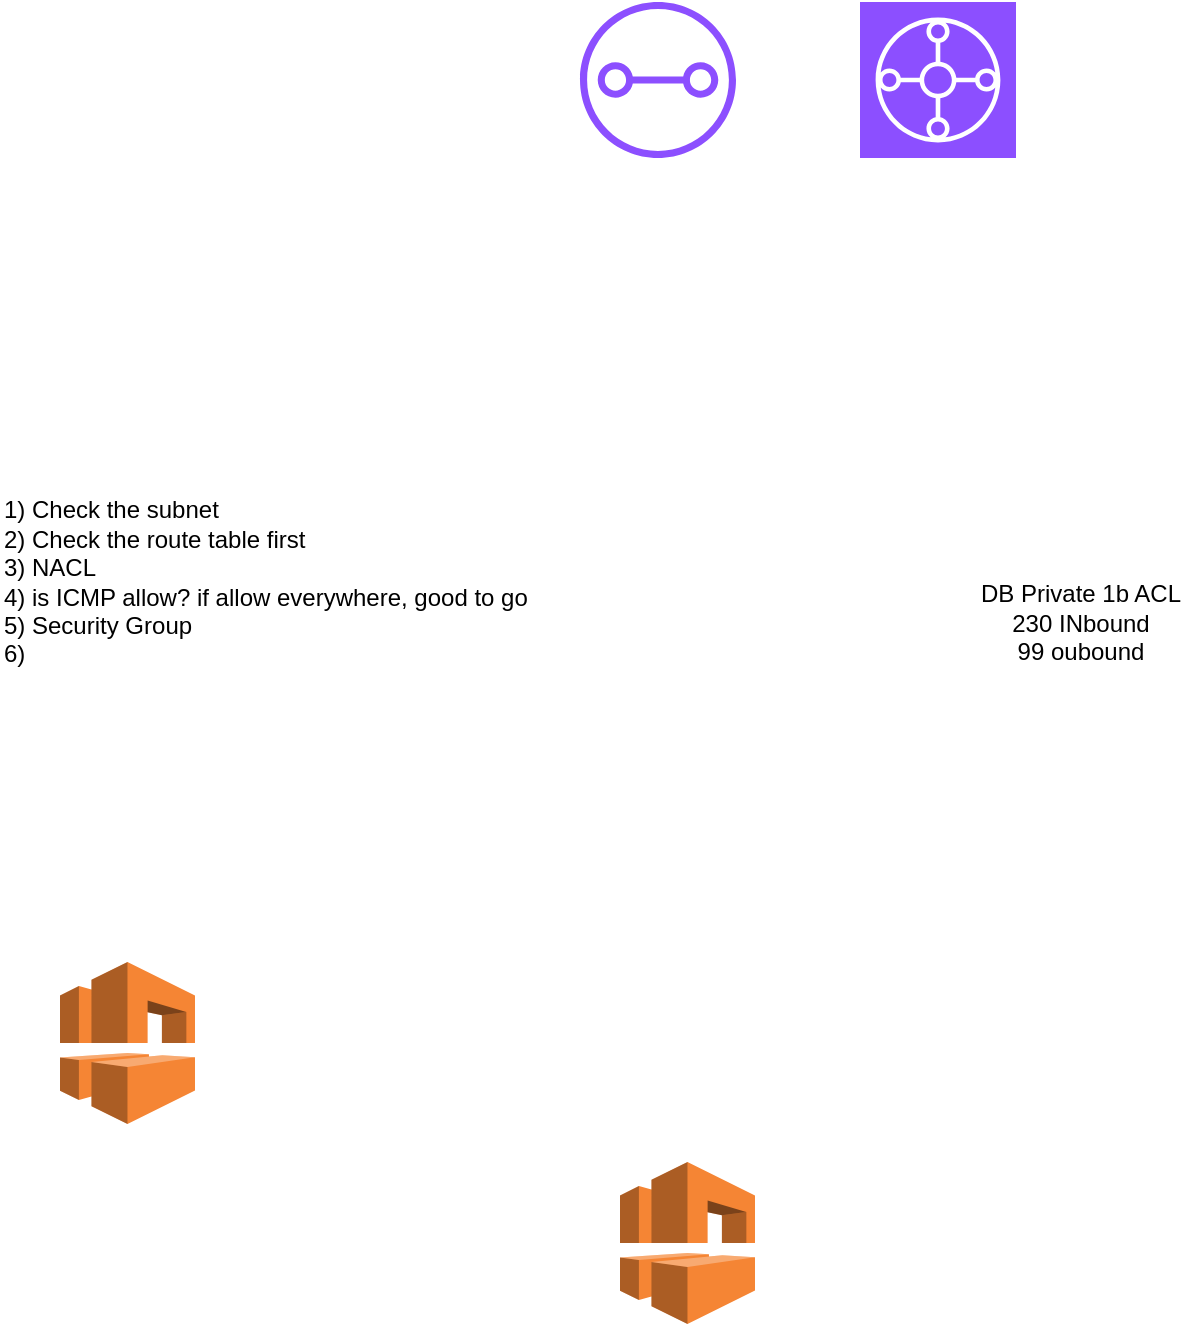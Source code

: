 <mxfile version="24.0.7" type="github">
  <diagram name="Page-1" id="ekQTbNEggGetkGWxemV9">
    <mxGraphModel dx="1434" dy="722" grid="1" gridSize="10" guides="1" tooltips="1" connect="1" arrows="1" fold="1" page="1" pageScale="1" pageWidth="850" pageHeight="1100" math="0" shadow="0">
      <root>
        <mxCell id="0" />
        <mxCell id="1" parent="0" />
        <mxCell id="ByOfmtU3Eh_p_D2a4Eoc-1" value="" style="sketch=0;points=[[0,0,0],[0.25,0,0],[0.5,0,0],[0.75,0,0],[1,0,0],[0,1,0],[0.25,1,0],[0.5,1,0],[0.75,1,0],[1,1,0],[0,0.25,0],[0,0.5,0],[0,0.75,0],[1,0.25,0],[1,0.5,0],[1,0.75,0]];outlineConnect=0;fontColor=#232F3E;fillColor=#8C4FFF;strokeColor=#ffffff;dashed=0;verticalLabelPosition=bottom;verticalAlign=top;align=center;html=1;fontSize=12;fontStyle=0;aspect=fixed;shape=mxgraph.aws4.resourceIcon;resIcon=mxgraph.aws4.transit_gateway;" parent="1" vertex="1">
          <mxGeometry x="490" y="120" width="78" height="78" as="geometry" />
        </mxCell>
        <mxCell id="ByOfmtU3Eh_p_D2a4Eoc-2" value="" style="sketch=0;outlineConnect=0;fontColor=#232F3E;gradientColor=none;fillColor=#8C4FFF;strokeColor=none;dashed=0;verticalLabelPosition=bottom;verticalAlign=top;align=center;html=1;fontSize=12;fontStyle=0;aspect=fixed;pointerEvents=1;shape=mxgraph.aws4.transit_gateway_attachment;" parent="1" vertex="1">
          <mxGeometry x="350" y="120" width="78" height="78" as="geometry" />
        </mxCell>
        <mxCell id="ByOfmtU3Eh_p_D2a4Eoc-3" value="&lt;div&gt;1) Check the subnet&lt;br&gt;2) Check the route table first&lt;/div&gt;&lt;div&gt;3) NACL&lt;/div&gt;&lt;div&gt;4) is ICMP allow? if allow everywhere, good to go&lt;br&gt;&lt;/div&gt;&lt;div&gt;5) Security Group&lt;/div&gt;&lt;div&gt;6) &lt;br&gt;&lt;/div&gt;" style="text;html=1;align=left;verticalAlign=middle;resizable=0;points=[];autosize=1;strokeColor=none;fillColor=none;" parent="1" vertex="1">
          <mxGeometry x="60" y="360" width="290" height="100" as="geometry" />
        </mxCell>
        <mxCell id="ByOfmtU3Eh_p_D2a4Eoc-4" value="&lt;br&gt;DB Private 1b ACL&lt;br&gt;&lt;div&gt;230 INbound&lt;/div&gt;&lt;div&gt;99 oubound&lt;br&gt;&lt;/div&gt;" style="text;html=1;align=center;verticalAlign=middle;resizable=0;points=[];autosize=1;strokeColor=none;fillColor=none;" parent="1" vertex="1">
          <mxGeometry x="540" y="388" width="120" height="70" as="geometry" />
        </mxCell>
        <mxCell id="ByOfmtU3Eh_p_D2a4Eoc-5" value="" style="outlineConnect=0;dashed=0;verticalLabelPosition=bottom;verticalAlign=top;align=center;html=1;shape=mxgraph.aws3.vpc;fillColor=#F58534;gradientColor=none;" parent="1" vertex="1">
          <mxGeometry x="370" y="700" width="67.5" height="81" as="geometry" />
        </mxCell>
        <mxCell id="ByOfmtU3Eh_p_D2a4Eoc-6" value="" style="outlineConnect=0;dashed=0;verticalLabelPosition=bottom;verticalAlign=top;align=center;html=1;shape=mxgraph.aws3.vpc;fillColor=#F58534;gradientColor=none;" parent="1" vertex="1">
          <mxGeometry x="90" y="600" width="67.5" height="81" as="geometry" />
        </mxCell>
      </root>
    </mxGraphModel>
  </diagram>
</mxfile>
